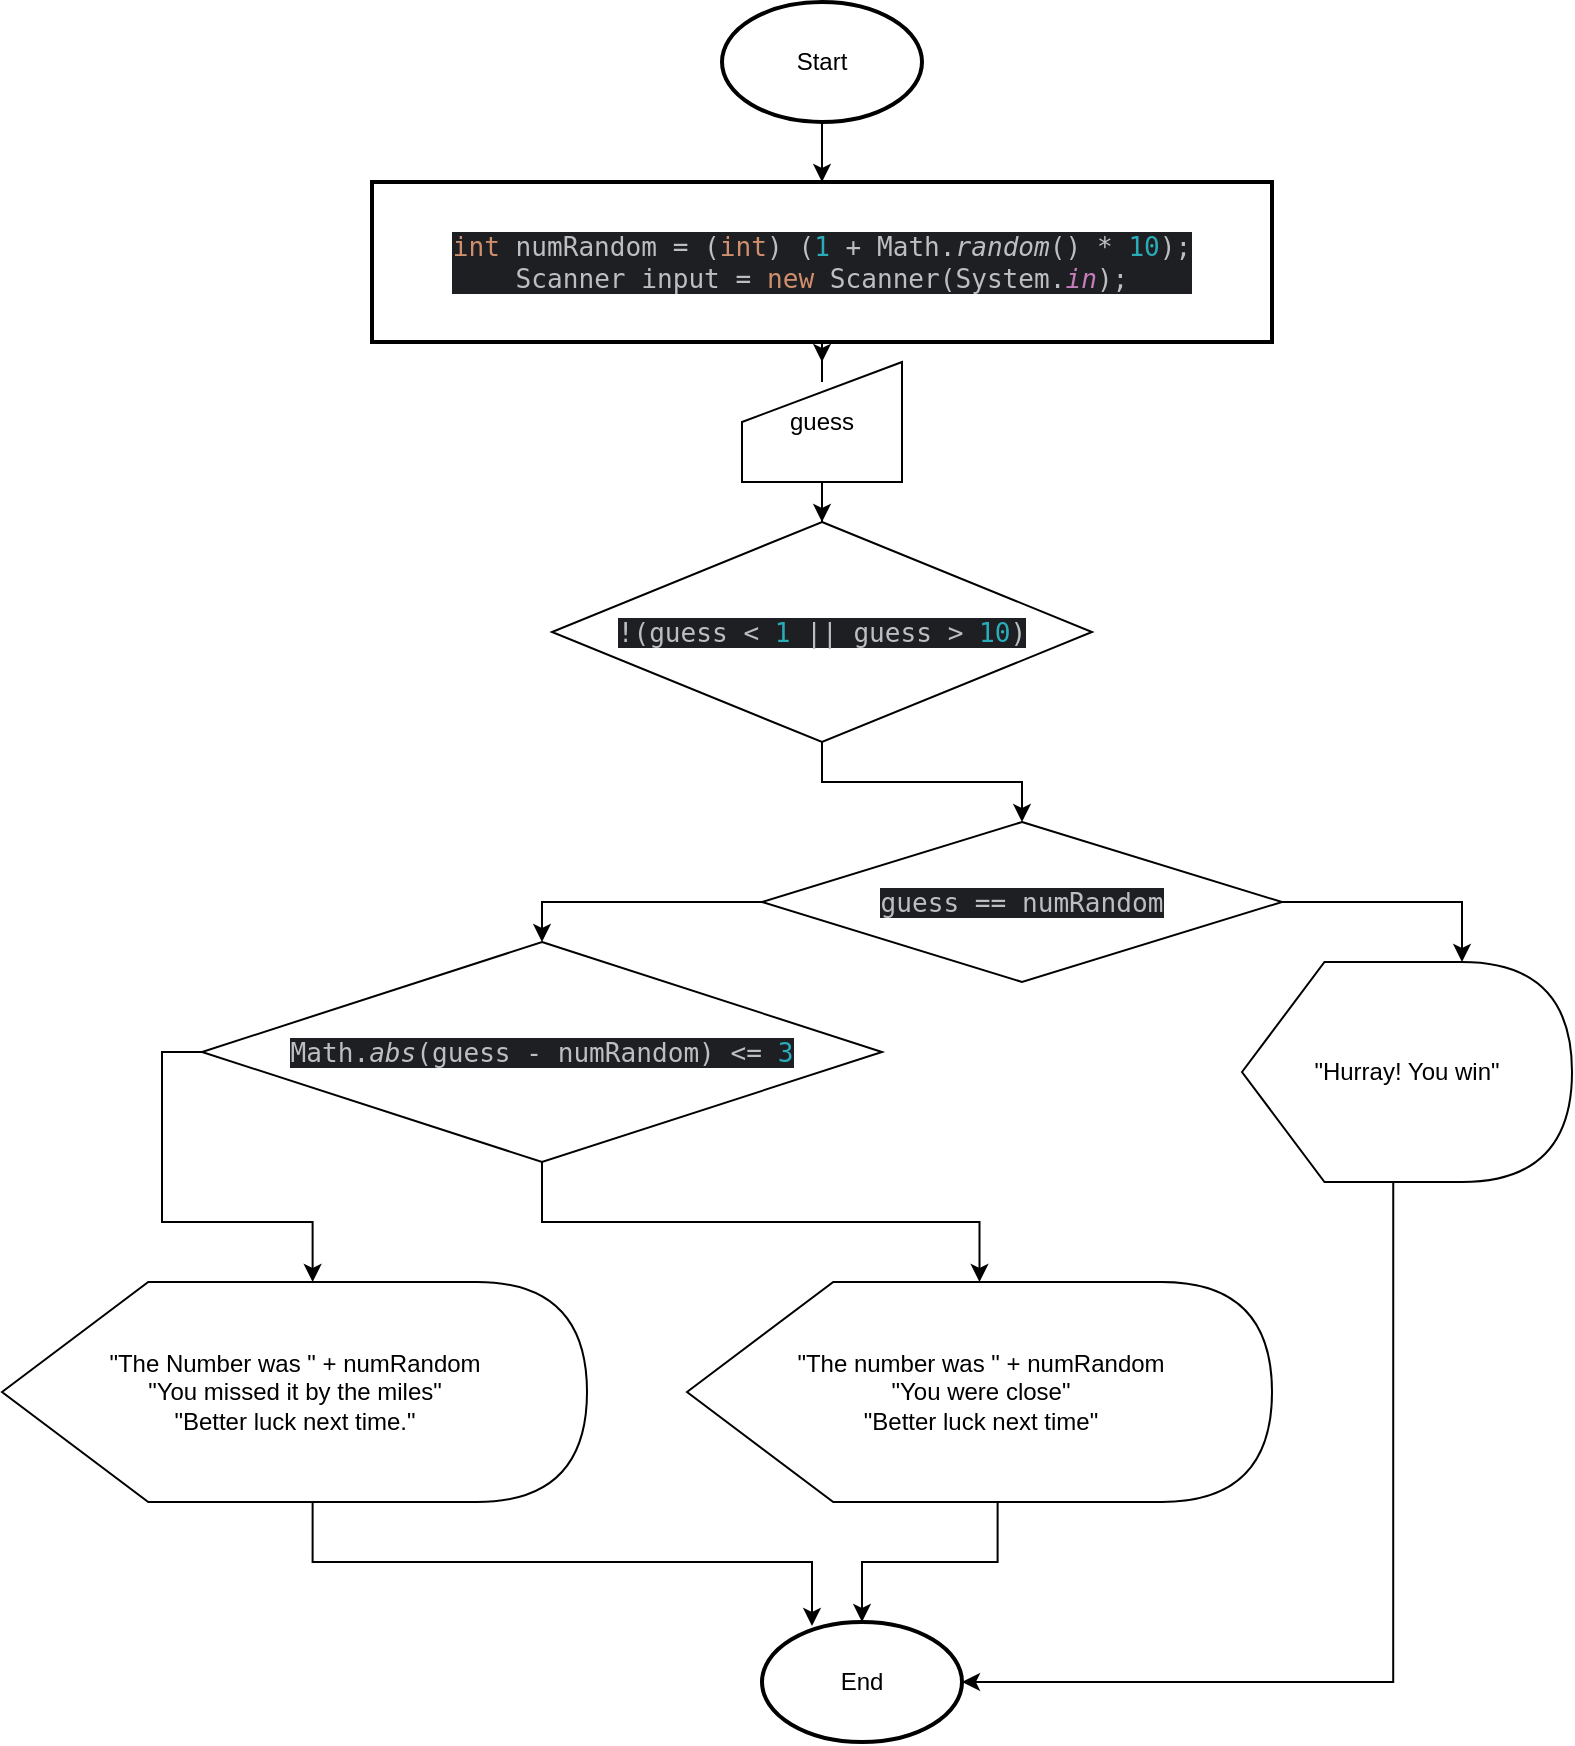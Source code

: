 <mxfile version="24.5.2" type="github">
  <diagram name="Page-1" id="aIe0pC07M8232kSjxksx">
    <mxGraphModel dx="1313" dy="653" grid="1" gridSize="10" guides="1" tooltips="1" connect="1" arrows="1" fold="1" page="1" pageScale="1" pageWidth="850" pageHeight="1100" math="0" shadow="0">
      <root>
        <mxCell id="0" />
        <mxCell id="1" parent="0" />
        <mxCell id="kRcYPirVNwDAWQPLlU47-3" value="" style="edgeStyle=orthogonalEdgeStyle;rounded=0;orthogonalLoop=1;jettySize=auto;html=1;" edge="1" parent="1" source="kRcYPirVNwDAWQPLlU47-1" target="kRcYPirVNwDAWQPLlU47-2">
          <mxGeometry relative="1" as="geometry" />
        </mxCell>
        <mxCell id="kRcYPirVNwDAWQPLlU47-1" value="Start" style="strokeWidth=2;html=1;shape=mxgraph.flowchart.start_1;whiteSpace=wrap;" vertex="1" parent="1">
          <mxGeometry x="360" y="60" width="100" height="60" as="geometry" />
        </mxCell>
        <mxCell id="kRcYPirVNwDAWQPLlU47-6" value="" style="edgeStyle=orthogonalEdgeStyle;rounded=0;orthogonalLoop=1;jettySize=auto;html=1;" edge="1" parent="1" source="kRcYPirVNwDAWQPLlU47-2" target="kRcYPirVNwDAWQPLlU47-4">
          <mxGeometry relative="1" as="geometry" />
        </mxCell>
        <mxCell id="kRcYPirVNwDAWQPLlU47-2" value="&lt;div style=&quot;background-color:#1e1f22;color:#bcbec4&quot;&gt;&lt;pre style=&quot;font-family:&#39;JetBrains Mono&#39;,monospace;font-size:9.8pt;&quot;&gt;&lt;span style=&quot;color:#cf8e6d;&quot;&gt;int &lt;/span&gt;numRandom = (&lt;span style=&quot;color:#cf8e6d;&quot;&gt;int&lt;/span&gt;) (&lt;span style=&quot;color:#2aacb8;&quot;&gt;1 &lt;/span&gt;+ Math.&lt;span style=&quot;font-style:italic;&quot;&gt;random&lt;/span&gt;() * &lt;span style=&quot;color:#2aacb8;&quot;&gt;10&lt;/span&gt;);&lt;br&gt;Scanner input = &lt;span style=&quot;color:#cf8e6d;&quot;&gt;new &lt;/span&gt;Scanner(System.&lt;span style=&quot;color:#c77dbb;font-style:italic;&quot;&gt;in&lt;/span&gt;);&lt;/pre&gt;&lt;/div&gt;" style="whiteSpace=wrap;html=1;strokeWidth=2;" vertex="1" parent="1">
          <mxGeometry x="185" y="150" width="450" height="80" as="geometry" />
        </mxCell>
        <mxCell id="kRcYPirVNwDAWQPLlU47-8" value="" style="edgeStyle=orthogonalEdgeStyle;rounded=0;orthogonalLoop=1;jettySize=auto;html=1;" edge="1" parent="1" source="kRcYPirVNwDAWQPLlU47-4" target="kRcYPirVNwDAWQPLlU47-7">
          <mxGeometry relative="1" as="geometry" />
        </mxCell>
        <mxCell id="kRcYPirVNwDAWQPLlU47-4" value="guess" style="shape=manualInput;whiteSpace=wrap;html=1;" vertex="1" parent="1">
          <mxGeometry x="370" y="240" width="80" height="60" as="geometry" />
        </mxCell>
        <mxCell id="kRcYPirVNwDAWQPLlU47-10" value="" style="edgeStyle=orthogonalEdgeStyle;rounded=0;orthogonalLoop=1;jettySize=auto;html=1;" edge="1" parent="1" source="kRcYPirVNwDAWQPLlU47-7" target="kRcYPirVNwDAWQPLlU47-9">
          <mxGeometry relative="1" as="geometry" />
        </mxCell>
        <mxCell id="kRcYPirVNwDAWQPLlU47-7" value="&lt;div style=&quot;background-color:#1e1f22;color:#bcbec4&quot;&gt;&lt;pre style=&quot;font-family:&#39;JetBrains Mono&#39;,monospace;font-size:9.8pt;&quot;&gt;!(guess &amp;lt; &lt;span style=&quot;color:#2aacb8;&quot;&gt;1 &lt;/span&gt;|| guess &amp;gt; &lt;span style=&quot;color:#2aacb8;&quot;&gt;10&lt;/span&gt;)&lt;/pre&gt;&lt;/div&gt;" style="rhombus;whiteSpace=wrap;html=1;" vertex="1" parent="1">
          <mxGeometry x="275" y="320" width="270" height="110" as="geometry" />
        </mxCell>
        <mxCell id="kRcYPirVNwDAWQPLlU47-15" style="edgeStyle=orthogonalEdgeStyle;rounded=0;orthogonalLoop=1;jettySize=auto;html=1;exitX=0;exitY=0.5;exitDx=0;exitDy=0;" edge="1" parent="1" source="kRcYPirVNwDAWQPLlU47-9" target="kRcYPirVNwDAWQPLlU47-11">
          <mxGeometry relative="1" as="geometry" />
        </mxCell>
        <mxCell id="kRcYPirVNwDAWQPLlU47-9" value="&lt;div style=&quot;background-color:#1e1f22;color:#bcbec4&quot;&gt;&lt;pre style=&quot;font-family:&#39;JetBrains Mono&#39;,monospace;font-size:9.8pt;&quot;&gt;guess == numRandom&lt;/pre&gt;&lt;/div&gt;" style="rhombus;whiteSpace=wrap;html=1;" vertex="1" parent="1">
          <mxGeometry x="380" y="470" width="260" height="80" as="geometry" />
        </mxCell>
        <mxCell id="kRcYPirVNwDAWQPLlU47-17" value="" style="edgeStyle=orthogonalEdgeStyle;rounded=0;orthogonalLoop=1;jettySize=auto;html=1;" edge="1" parent="1" source="kRcYPirVNwDAWQPLlU47-11" target="kRcYPirVNwDAWQPLlU47-16">
          <mxGeometry relative="1" as="geometry" />
        </mxCell>
        <mxCell id="kRcYPirVNwDAWQPLlU47-11" value="&lt;div style=&quot;background-color:#1e1f22;color:#bcbec4&quot;&gt;&lt;pre style=&quot;font-family:&#39;JetBrains Mono&#39;,monospace;font-size:9.8pt;&quot;&gt;Math.&lt;span style=&quot;font-style:italic;&quot;&gt;abs&lt;/span&gt;(guess - numRandom) &amp;lt;= &lt;span style=&quot;color:#2aacb8;&quot;&gt;3&lt;/span&gt;&lt;/pre&gt;&lt;/div&gt;" style="rhombus;whiteSpace=wrap;html=1;" vertex="1" parent="1">
          <mxGeometry x="100" y="530" width="340" height="110" as="geometry" />
        </mxCell>
        <mxCell id="kRcYPirVNwDAWQPLlU47-13" value="&quot;Hurray! You win&quot;" style="shape=display;whiteSpace=wrap;html=1;" vertex="1" parent="1">
          <mxGeometry x="620" y="540" width="165" height="110" as="geometry" />
        </mxCell>
        <mxCell id="kRcYPirVNwDAWQPLlU47-14" style="edgeStyle=orthogonalEdgeStyle;rounded=0;orthogonalLoop=1;jettySize=auto;html=1;exitX=1;exitY=0.5;exitDx=0;exitDy=0;entryX=0;entryY=0;entryDx=110;entryDy=0;entryPerimeter=0;" edge="1" parent="1" source="kRcYPirVNwDAWQPLlU47-9" target="kRcYPirVNwDAWQPLlU47-13">
          <mxGeometry relative="1" as="geometry" />
        </mxCell>
        <mxCell id="kRcYPirVNwDAWQPLlU47-21" style="edgeStyle=orthogonalEdgeStyle;rounded=0;orthogonalLoop=1;jettySize=auto;html=1;exitX=0;exitY=0;exitDx=155.312;exitDy=110;exitPerimeter=0;" edge="1" parent="1" source="kRcYPirVNwDAWQPLlU47-16" target="kRcYPirVNwDAWQPLlU47-20">
          <mxGeometry relative="1" as="geometry" />
        </mxCell>
        <mxCell id="kRcYPirVNwDAWQPLlU47-16" value="&quot;The number was &quot; + numRandom&lt;div&gt;&quot;You were close&quot;&lt;/div&gt;&lt;div&gt;&quot;Better luck next time&quot;&lt;/div&gt;" style="shape=display;whiteSpace=wrap;html=1;" vertex="1" parent="1">
          <mxGeometry x="342.5" y="700" width="292.5" height="110" as="geometry" />
        </mxCell>
        <mxCell id="kRcYPirVNwDAWQPLlU47-18" value="&quot;The Number was &quot; + numRandom&lt;div&gt;&quot;You missed it by the miles&quot;&lt;/div&gt;&lt;div&gt;&quot;Better luck next time.&quot;&lt;/div&gt;" style="shape=display;whiteSpace=wrap;html=1;" vertex="1" parent="1">
          <mxGeometry y="700" width="292.5" height="110" as="geometry" />
        </mxCell>
        <mxCell id="kRcYPirVNwDAWQPLlU47-19" style="edgeStyle=orthogonalEdgeStyle;rounded=0;orthogonalLoop=1;jettySize=auto;html=1;exitX=0;exitY=0.5;exitDx=0;exitDy=0;entryX=0;entryY=0;entryDx=155.312;entryDy=0;entryPerimeter=0;" edge="1" parent="1" source="kRcYPirVNwDAWQPLlU47-11" target="kRcYPirVNwDAWQPLlU47-18">
          <mxGeometry relative="1" as="geometry" />
        </mxCell>
        <mxCell id="kRcYPirVNwDAWQPLlU47-20" value="End" style="strokeWidth=2;html=1;shape=mxgraph.flowchart.start_1;whiteSpace=wrap;" vertex="1" parent="1">
          <mxGeometry x="380" y="870" width="100" height="60" as="geometry" />
        </mxCell>
        <mxCell id="kRcYPirVNwDAWQPLlU47-22" style="edgeStyle=orthogonalEdgeStyle;rounded=0;orthogonalLoop=1;jettySize=auto;html=1;exitX=0;exitY=0;exitDx=155.312;exitDy=110;exitPerimeter=0;entryX=0.25;entryY=0.033;entryDx=0;entryDy=0;entryPerimeter=0;" edge="1" parent="1" source="kRcYPirVNwDAWQPLlU47-18" target="kRcYPirVNwDAWQPLlU47-20">
          <mxGeometry relative="1" as="geometry" />
        </mxCell>
        <mxCell id="kRcYPirVNwDAWQPLlU47-23" style="edgeStyle=orthogonalEdgeStyle;rounded=0;orthogonalLoop=1;jettySize=auto;html=1;exitX=0;exitY=0;exitDx=75.625;exitDy=110;exitPerimeter=0;entryX=1;entryY=0.5;entryDx=0;entryDy=0;entryPerimeter=0;" edge="1" parent="1" source="kRcYPirVNwDAWQPLlU47-13" target="kRcYPirVNwDAWQPLlU47-20">
          <mxGeometry relative="1" as="geometry" />
        </mxCell>
      </root>
    </mxGraphModel>
  </diagram>
</mxfile>
